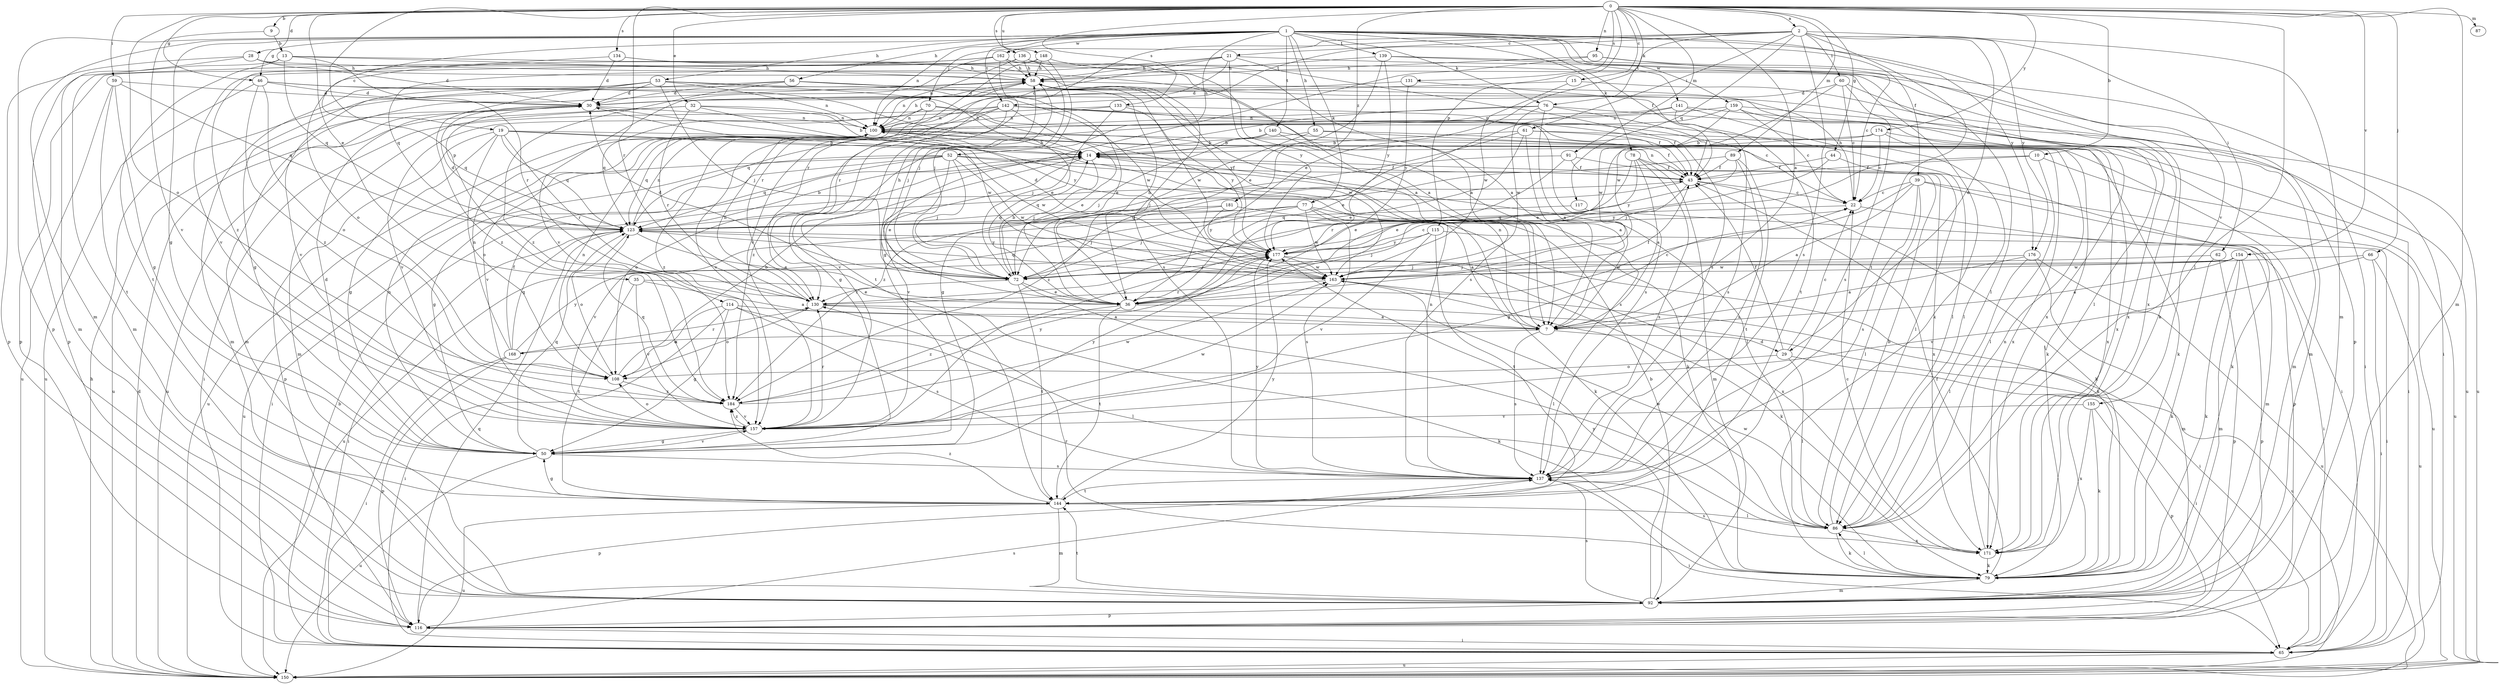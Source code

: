 strict digraph  {
0;
1;
2;
7;
9;
10;
13;
14;
15;
19;
21;
22;
28;
29;
30;
32;
35;
36;
39;
43;
44;
46;
50;
52;
53;
55;
56;
58;
59;
60;
61;
62;
65;
66;
70;
72;
76;
77;
78;
79;
86;
87;
89;
91;
92;
95;
100;
108;
114;
115;
116;
117;
123;
130;
131;
133;
134;
136;
137;
139;
140;
141;
142;
144;
148;
150;
154;
155;
157;
159;
162;
163;
168;
171;
174;
176;
177;
181;
184;
0 -> 2  [label=a];
0 -> 7  [label=a];
0 -> 9  [label=b];
0 -> 10  [label=b];
0 -> 15  [label=c];
0 -> 28  [label=d];
0 -> 32  [label=e];
0 -> 35  [label=e];
0 -> 44  [label=g];
0 -> 46  [label=g];
0 -> 59  [label=i];
0 -> 66  [label=j];
0 -> 76  [label=k];
0 -> 86  [label=l];
0 -> 87  [label=m];
0 -> 89  [label=m];
0 -> 91  [label=m];
0 -> 92  [label=m];
0 -> 95  [label=n];
0 -> 108  [label=o];
0 -> 114  [label=p];
0 -> 115  [label=p];
0 -> 130  [label=r];
0 -> 131  [label=s];
0 -> 133  [label=s];
0 -> 134  [label=s];
0 -> 136  [label=s];
0 -> 148  [label=u];
0 -> 154  [label=v];
0 -> 174  [label=y];
0 -> 181  [label=z];
1 -> 19  [label=c];
1 -> 39  [label=f];
1 -> 43  [label=f];
1 -> 46  [label=g];
1 -> 50  [label=g];
1 -> 52  [label=h];
1 -> 53  [label=h];
1 -> 55  [label=h];
1 -> 56  [label=h];
1 -> 76  [label=k];
1 -> 77  [label=k];
1 -> 78  [label=k];
1 -> 92  [label=m];
1 -> 100  [label=n];
1 -> 116  [label=p];
1 -> 139  [label=t];
1 -> 140  [label=t];
1 -> 141  [label=t];
1 -> 142  [label=t];
1 -> 155  [label=v];
1 -> 159  [label=w];
1 -> 162  [label=w];
1 -> 176  [label=y];
2 -> 21  [label=c];
2 -> 29  [label=d];
2 -> 36  [label=e];
2 -> 60  [label=i];
2 -> 61  [label=i];
2 -> 62  [label=i];
2 -> 70  [label=j];
2 -> 92  [label=m];
2 -> 117  [label=q];
2 -> 130  [label=r];
2 -> 137  [label=s];
2 -> 142  [label=t];
2 -> 144  [label=t];
2 -> 176  [label=y];
7 -> 29  [label=d];
7 -> 100  [label=n];
7 -> 137  [label=s];
7 -> 168  [label=x];
9 -> 13  [label=b];
9 -> 157  [label=v];
10 -> 43  [label=f];
10 -> 72  [label=j];
10 -> 86  [label=l];
10 -> 150  [label=u];
13 -> 7  [label=a];
13 -> 58  [label=h];
13 -> 116  [label=p];
13 -> 123  [label=q];
13 -> 130  [label=r];
13 -> 144  [label=t];
14 -> 43  [label=f];
14 -> 72  [label=j];
14 -> 79  [label=k];
14 -> 108  [label=o];
14 -> 157  [label=v];
15 -> 30  [label=d];
15 -> 86  [label=l];
15 -> 163  [label=w];
19 -> 14  [label=b];
19 -> 50  [label=g];
19 -> 108  [label=o];
19 -> 116  [label=p];
19 -> 123  [label=q];
19 -> 130  [label=r];
19 -> 163  [label=w];
19 -> 171  [label=x];
21 -> 58  [label=h];
21 -> 116  [label=p];
21 -> 123  [label=q];
21 -> 130  [label=r];
21 -> 137  [label=s];
21 -> 157  [label=v];
21 -> 177  [label=y];
22 -> 58  [label=h];
22 -> 92  [label=m];
22 -> 123  [label=q];
28 -> 30  [label=d];
28 -> 58  [label=h];
28 -> 92  [label=m];
28 -> 116  [label=p];
28 -> 137  [label=s];
29 -> 22  [label=c];
29 -> 43  [label=f];
29 -> 65  [label=i];
29 -> 86  [label=l];
29 -> 108  [label=o];
30 -> 100  [label=n];
30 -> 123  [label=q];
30 -> 150  [label=u];
30 -> 177  [label=y];
32 -> 14  [label=b];
32 -> 92  [label=m];
32 -> 100  [label=n];
32 -> 130  [label=r];
32 -> 150  [label=u];
32 -> 163  [label=w];
35 -> 7  [label=a];
35 -> 36  [label=e];
35 -> 144  [label=t];
35 -> 157  [label=v];
36 -> 22  [label=c];
36 -> 43  [label=f];
36 -> 58  [label=h];
36 -> 144  [label=t];
36 -> 150  [label=u];
36 -> 184  [label=z];
39 -> 7  [label=a];
39 -> 22  [label=c];
39 -> 50  [label=g];
39 -> 86  [label=l];
39 -> 116  [label=p];
39 -> 137  [label=s];
39 -> 150  [label=u];
43 -> 22  [label=c];
43 -> 79  [label=k];
43 -> 100  [label=n];
43 -> 123  [label=q];
43 -> 177  [label=y];
44 -> 43  [label=f];
44 -> 79  [label=k];
44 -> 157  [label=v];
46 -> 30  [label=d];
46 -> 36  [label=e];
46 -> 108  [label=o];
46 -> 150  [label=u];
46 -> 171  [label=x];
46 -> 184  [label=z];
50 -> 30  [label=d];
50 -> 100  [label=n];
50 -> 123  [label=q];
50 -> 137  [label=s];
50 -> 150  [label=u];
50 -> 157  [label=v];
52 -> 36  [label=e];
52 -> 43  [label=f];
52 -> 50  [label=g];
52 -> 65  [label=i];
52 -> 72  [label=j];
52 -> 86  [label=l];
52 -> 123  [label=q];
52 -> 150  [label=u];
52 -> 163  [label=w];
53 -> 14  [label=b];
53 -> 30  [label=d];
53 -> 72  [label=j];
53 -> 92  [label=m];
53 -> 100  [label=n];
53 -> 157  [label=v];
53 -> 163  [label=w];
53 -> 184  [label=z];
55 -> 14  [label=b];
55 -> 43  [label=f];
55 -> 72  [label=j];
55 -> 79  [label=k];
56 -> 30  [label=d];
56 -> 36  [label=e];
56 -> 50  [label=g];
56 -> 171  [label=x];
56 -> 184  [label=z];
58 -> 30  [label=d];
58 -> 72  [label=j];
58 -> 92  [label=m];
58 -> 100  [label=n];
58 -> 137  [label=s];
58 -> 163  [label=w];
58 -> 177  [label=y];
59 -> 30  [label=d];
59 -> 50  [label=g];
59 -> 123  [label=q];
59 -> 144  [label=t];
59 -> 150  [label=u];
60 -> 22  [label=c];
60 -> 30  [label=d];
60 -> 65  [label=i];
60 -> 137  [label=s];
60 -> 163  [label=w];
61 -> 7  [label=a];
61 -> 14  [label=b];
61 -> 36  [label=e];
61 -> 50  [label=g];
61 -> 79  [label=k];
61 -> 92  [label=m];
62 -> 72  [label=j];
62 -> 79  [label=k];
62 -> 116  [label=p];
65 -> 14  [label=b];
65 -> 150  [label=u];
66 -> 65  [label=i];
66 -> 150  [label=u];
66 -> 157  [label=v];
66 -> 163  [label=w];
70 -> 43  [label=f];
70 -> 100  [label=n];
70 -> 123  [label=q];
70 -> 157  [label=v];
70 -> 163  [label=w];
72 -> 14  [label=b];
72 -> 30  [label=d];
72 -> 36  [label=e];
72 -> 58  [label=h];
72 -> 86  [label=l];
72 -> 130  [label=r];
72 -> 144  [label=t];
76 -> 7  [label=a];
76 -> 14  [label=b];
76 -> 43  [label=f];
76 -> 100  [label=n];
76 -> 163  [label=w];
76 -> 171  [label=x];
77 -> 7  [label=a];
77 -> 72  [label=j];
77 -> 79  [label=k];
77 -> 123  [label=q];
77 -> 137  [label=s];
77 -> 150  [label=u];
77 -> 157  [label=v];
77 -> 163  [label=w];
78 -> 7  [label=a];
78 -> 36  [label=e];
78 -> 43  [label=f];
78 -> 92  [label=m];
78 -> 137  [label=s];
78 -> 177  [label=y];
79 -> 43  [label=f];
79 -> 86  [label=l];
79 -> 92  [label=m];
79 -> 130  [label=r];
79 -> 163  [label=w];
86 -> 14  [label=b];
86 -> 79  [label=k];
86 -> 163  [label=w];
86 -> 171  [label=x];
89 -> 43  [label=f];
89 -> 130  [label=r];
89 -> 137  [label=s];
89 -> 144  [label=t];
89 -> 184  [label=z];
91 -> 36  [label=e];
91 -> 43  [label=f];
91 -> 171  [label=x];
91 -> 184  [label=z];
92 -> 14  [label=b];
92 -> 116  [label=p];
92 -> 137  [label=s];
92 -> 144  [label=t];
92 -> 177  [label=y];
95 -> 22  [label=c];
95 -> 50  [label=g];
95 -> 58  [label=h];
95 -> 65  [label=i];
100 -> 14  [label=b];
100 -> 58  [label=h];
100 -> 86  [label=l];
100 -> 123  [label=q];
100 -> 150  [label=u];
100 -> 157  [label=v];
100 -> 184  [label=z];
108 -> 14  [label=b];
108 -> 100  [label=n];
108 -> 184  [label=z];
114 -> 7  [label=a];
114 -> 50  [label=g];
114 -> 65  [label=i];
114 -> 86  [label=l];
114 -> 108  [label=o];
114 -> 137  [label=s];
115 -> 65  [label=i];
115 -> 72  [label=j];
115 -> 144  [label=t];
115 -> 157  [label=v];
115 -> 177  [label=y];
116 -> 65  [label=i];
116 -> 123  [label=q];
116 -> 137  [label=s];
117 -> 65  [label=i];
117 -> 123  [label=q];
123 -> 14  [label=b];
123 -> 30  [label=d];
123 -> 36  [label=e];
123 -> 65  [label=i];
123 -> 100  [label=n];
123 -> 108  [label=o];
123 -> 171  [label=x];
123 -> 177  [label=y];
130 -> 7  [label=a];
130 -> 79  [label=k];
130 -> 100  [label=n];
130 -> 108  [label=o];
131 -> 30  [label=d];
131 -> 144  [label=t];
131 -> 177  [label=y];
133 -> 22  [label=c];
133 -> 72  [label=j];
133 -> 100  [label=n];
133 -> 157  [label=v];
133 -> 177  [label=y];
134 -> 7  [label=a];
134 -> 30  [label=d];
134 -> 58  [label=h];
134 -> 184  [label=z];
136 -> 7  [label=a];
136 -> 58  [label=h];
136 -> 79  [label=k];
136 -> 100  [label=n];
136 -> 116  [label=p];
137 -> 65  [label=i];
137 -> 100  [label=n];
137 -> 116  [label=p];
137 -> 144  [label=t];
137 -> 177  [label=y];
139 -> 36  [label=e];
139 -> 58  [label=h];
139 -> 79  [label=k];
139 -> 171  [label=x];
139 -> 177  [label=y];
140 -> 14  [label=b];
140 -> 65  [label=i];
140 -> 72  [label=j];
140 -> 137  [label=s];
141 -> 36  [label=e];
141 -> 86  [label=l];
141 -> 100  [label=n];
141 -> 137  [label=s];
141 -> 150  [label=u];
142 -> 36  [label=e];
142 -> 43  [label=f];
142 -> 50  [label=g];
142 -> 65  [label=i];
142 -> 86  [label=l];
142 -> 100  [label=n];
142 -> 123  [label=q];
142 -> 137  [label=s];
142 -> 184  [label=z];
144 -> 50  [label=g];
144 -> 86  [label=l];
144 -> 92  [label=m];
144 -> 150  [label=u];
144 -> 177  [label=y];
144 -> 184  [label=z];
148 -> 7  [label=a];
148 -> 58  [label=h];
148 -> 72  [label=j];
148 -> 130  [label=r];
148 -> 157  [label=v];
150 -> 30  [label=d];
150 -> 58  [label=h];
154 -> 7  [label=a];
154 -> 72  [label=j];
154 -> 79  [label=k];
154 -> 92  [label=m];
154 -> 116  [label=p];
154 -> 163  [label=w];
155 -> 79  [label=k];
155 -> 116  [label=p];
155 -> 157  [label=v];
155 -> 171  [label=x];
157 -> 50  [label=g];
157 -> 108  [label=o];
157 -> 130  [label=r];
157 -> 163  [label=w];
157 -> 177  [label=y];
157 -> 184  [label=z];
159 -> 22  [label=c];
159 -> 92  [label=m];
159 -> 100  [label=n];
159 -> 150  [label=u];
159 -> 157  [label=v];
159 -> 163  [label=w];
162 -> 58  [label=h];
162 -> 72  [label=j];
162 -> 86  [label=l];
162 -> 92  [label=m];
162 -> 108  [label=o];
162 -> 144  [label=t];
162 -> 157  [label=v];
163 -> 65  [label=i];
163 -> 123  [label=q];
163 -> 130  [label=r];
168 -> 43  [label=f];
168 -> 65  [label=i];
168 -> 100  [label=n];
168 -> 116  [label=p];
168 -> 123  [label=q];
168 -> 130  [label=r];
168 -> 177  [label=y];
171 -> 22  [label=c];
171 -> 79  [label=k];
171 -> 100  [label=n];
171 -> 137  [label=s];
174 -> 14  [label=b];
174 -> 22  [label=c];
174 -> 36  [label=e];
174 -> 65  [label=i];
174 -> 171  [label=x];
176 -> 7  [label=a];
176 -> 86  [label=l];
176 -> 92  [label=m];
176 -> 150  [label=u];
176 -> 163  [label=w];
177 -> 22  [label=c];
177 -> 30  [label=d];
177 -> 72  [label=j];
177 -> 79  [label=k];
177 -> 163  [label=w];
181 -> 72  [label=j];
181 -> 79  [label=k];
181 -> 123  [label=q];
181 -> 177  [label=y];
184 -> 123  [label=q];
184 -> 157  [label=v];
184 -> 163  [label=w];
184 -> 177  [label=y];
}

